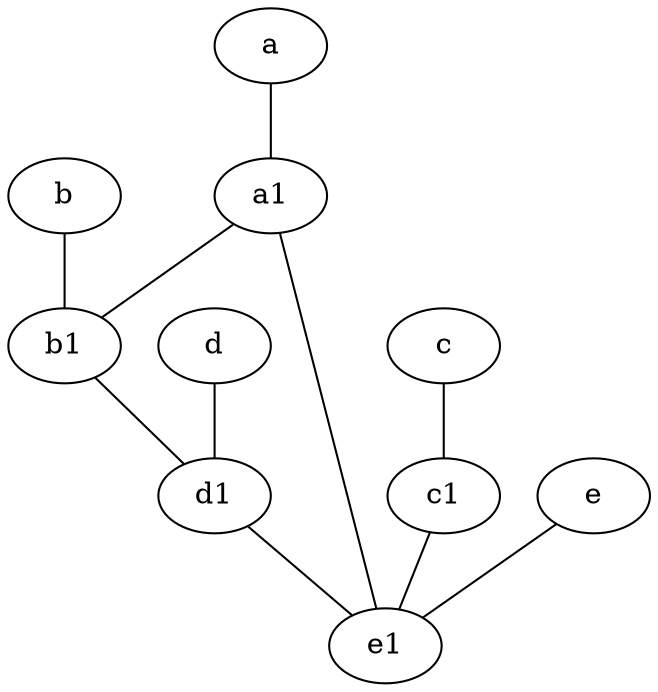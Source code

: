 graph {
	node [labelfontsize=50]
	b1 [labelfontsize=50 pos="9,4!"]
	a1 [labelfontsize=50 pos="8,3!"]
	c [labelfontsize=50 pos="4.5,2!"]
	a [labelfontsize=50 pos="8,2!"]
	d1 [labelfontsize=50 pos="3,5!"]
	e1 [labelfontsize=50 pos="7,7!"]
	c1 [labelfontsize=50 pos="4.5,3!"]
	e [labelfontsize=50 pos="7,9!"]
	b [labelfontsize=50 pos="10,4!"]
	d [labelfontsize=50 pos="2,5!"]
	a1 -- b1
	b -- b1
	a1 -- e1
	c1 -- e1
	d -- d1
	e -- e1
	a -- a1
	b1 -- d1
	c -- c1
	d1 -- e1
}
